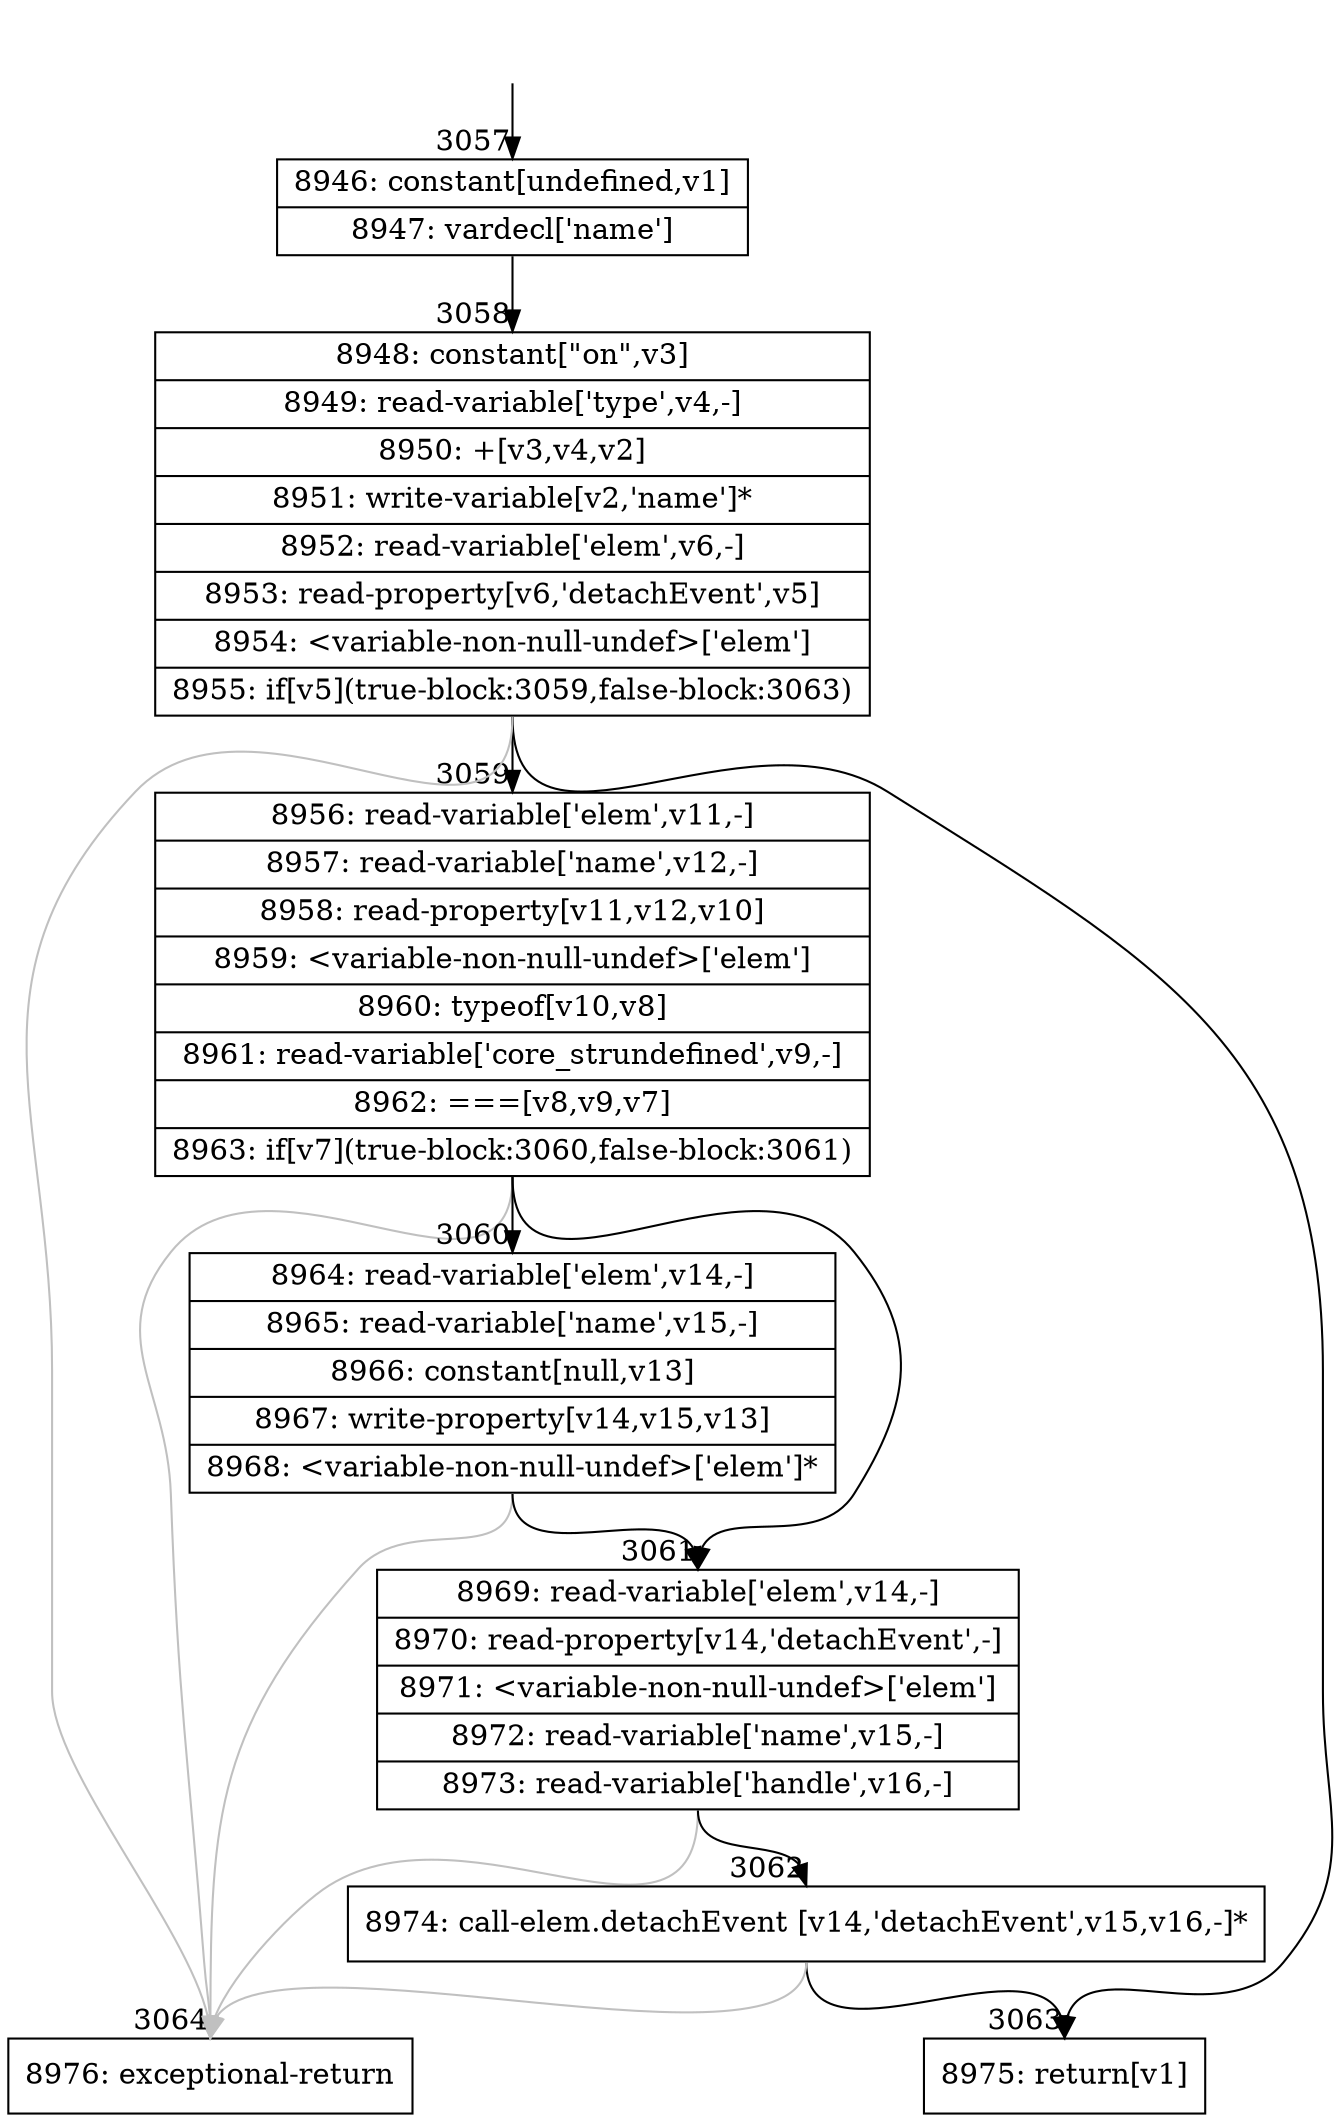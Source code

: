 digraph {
rankdir="TD"
BB_entry186[shape=none,label=""];
BB_entry186 -> BB3057 [tailport=s, headport=n, headlabel="    3057"]
BB3057 [shape=record label="{8946: constant[undefined,v1]|8947: vardecl['name']}" ] 
BB3057 -> BB3058 [tailport=s, headport=n, headlabel="      3058"]
BB3058 [shape=record label="{8948: constant[\"on\",v3]|8949: read-variable['type',v4,-]|8950: +[v3,v4,v2]|8951: write-variable[v2,'name']*|8952: read-variable['elem',v6,-]|8953: read-property[v6,'detachEvent',v5]|8954: \<variable-non-null-undef\>['elem']|8955: if[v5](true-block:3059,false-block:3063)}" ] 
BB3058 -> BB3059 [tailport=s, headport=n, headlabel="      3059"]
BB3058 -> BB3063 [tailport=s, headport=n, headlabel="      3063"]
BB3058 -> BB3064 [tailport=s, headport=n, color=gray, headlabel="      3064"]
BB3059 [shape=record label="{8956: read-variable['elem',v11,-]|8957: read-variable['name',v12,-]|8958: read-property[v11,v12,v10]|8959: \<variable-non-null-undef\>['elem']|8960: typeof[v10,v8]|8961: read-variable['core_strundefined',v9,-]|8962: ===[v8,v9,v7]|8963: if[v7](true-block:3060,false-block:3061)}" ] 
BB3059 -> BB3060 [tailport=s, headport=n, headlabel="      3060"]
BB3059 -> BB3061 [tailport=s, headport=n, headlabel="      3061"]
BB3059 -> BB3064 [tailport=s, headport=n, color=gray]
BB3060 [shape=record label="{8964: read-variable['elem',v14,-]|8965: read-variable['name',v15,-]|8966: constant[null,v13]|8967: write-property[v14,v15,v13]|8968: \<variable-non-null-undef\>['elem']*}" ] 
BB3060 -> BB3061 [tailport=s, headport=n]
BB3060 -> BB3064 [tailport=s, headport=n, color=gray]
BB3061 [shape=record label="{8969: read-variable['elem',v14,-]|8970: read-property[v14,'detachEvent',-]|8971: \<variable-non-null-undef\>['elem']|8972: read-variable['name',v15,-]|8973: read-variable['handle',v16,-]}" ] 
BB3061 -> BB3062 [tailport=s, headport=n, headlabel="      3062"]
BB3061 -> BB3064 [tailport=s, headport=n, color=gray]
BB3062 [shape=record label="{8974: call-elem.detachEvent [v14,'detachEvent',v15,v16,-]*}" ] 
BB3062 -> BB3063 [tailport=s, headport=n]
BB3062 -> BB3064 [tailport=s, headport=n, color=gray]
BB3063 [shape=record label="{8975: return[v1]}" ] 
BB3064 [shape=record label="{8976: exceptional-return}" ] 
}
